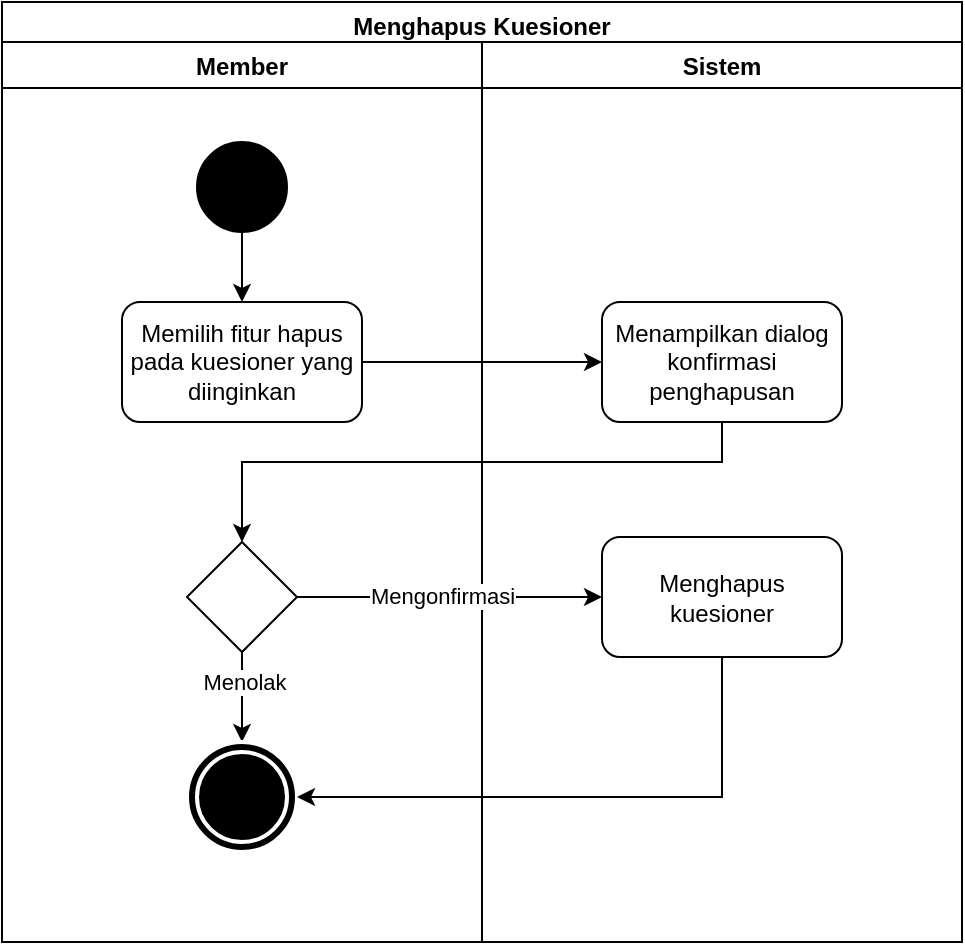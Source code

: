 <mxfile version="20.0.0" type="device"><diagram id="prtHgNgQTEPvFCAcTncT" name="Page-1"><mxGraphModel dx="1038" dy="489" grid="1" gridSize="10" guides="1" tooltips="1" connect="1" arrows="1" fold="1" page="1" pageScale="1" pageWidth="827" pageHeight="1169" math="0" shadow="0"><root><mxCell id="0"/><mxCell id="1" parent="0"/><mxCell id="xOL2CaStUpzWwHvCU3t6-1" value="Menghapus Kuesioner" style="swimlane;fillColor=none;" parent="1" vertex="1"><mxGeometry x="240" y="60" width="480" height="470" as="geometry"/></mxCell><mxCell id="xOL2CaStUpzWwHvCU3t6-3" value="Member" style="swimlane;" parent="xOL2CaStUpzWwHvCU3t6-1" vertex="1"><mxGeometry y="20" width="240" height="450" as="geometry"/></mxCell><mxCell id="Zadmf4BVHNOyBk_zshRL-1" style="edgeStyle=orthogonalEdgeStyle;rounded=0;orthogonalLoop=1;jettySize=auto;html=1;" edge="1" parent="xOL2CaStUpzWwHvCU3t6-3" source="xOL2CaStUpzWwHvCU3t6-4" target="VyShVdEr0SDdoSQeUqbu-1"><mxGeometry relative="1" as="geometry"/></mxCell><mxCell id="xOL2CaStUpzWwHvCU3t6-4" value="" style="ellipse;whiteSpace=wrap;html=1;aspect=fixed;fillColor=#000000;" parent="xOL2CaStUpzWwHvCU3t6-3" vertex="1"><mxGeometry x="97.5" y="50" width="45" height="45" as="geometry"/></mxCell><mxCell id="VyShVdEr0SDdoSQeUqbu-1" value="Memilih fitur hapus pada kuesioner yang diinginkan" style="rounded=1;whiteSpace=wrap;html=1;fillColor=none;" parent="xOL2CaStUpzWwHvCU3t6-3" vertex="1"><mxGeometry x="60" y="130" width="120" height="60" as="geometry"/></mxCell><mxCell id="02isfp0B5RlINqwCGfre-3" style="edgeStyle=orthogonalEdgeStyle;rounded=0;orthogonalLoop=1;jettySize=auto;html=1;" parent="xOL2CaStUpzWwHvCU3t6-3" source="pKrQPQf0JlYPAq0Lhpfx-9" target="xOL2CaStUpzWwHvCU3t6-19" edge="1"><mxGeometry relative="1" as="geometry"/></mxCell><mxCell id="02isfp0B5RlINqwCGfre-4" value="Menolak" style="edgeLabel;html=1;align=center;verticalAlign=middle;resizable=0;points=[];" parent="02isfp0B5RlINqwCGfre-3" vertex="1" connectable="0"><mxGeometry x="-0.329" y="1" relative="1" as="geometry"><mxPoint as="offset"/></mxGeometry></mxCell><mxCell id="pKrQPQf0JlYPAq0Lhpfx-9" value="" style="rhombus;whiteSpace=wrap;html=1;fillColor=none;" parent="xOL2CaStUpzWwHvCU3t6-3" vertex="1"><mxGeometry x="92.5" y="250" width="55" height="55" as="geometry"/></mxCell><mxCell id="xOL2CaStUpzWwHvCU3t6-19" value="" style="ellipse;shape=doubleEllipse;whiteSpace=wrap;html=1;aspect=fixed;fillColor=#000000;strokeColor=#FFFFFF;strokeWidth=2;" parent="xOL2CaStUpzWwHvCU3t6-3" vertex="1"><mxGeometry x="92.5" y="350" width="55" height="55" as="geometry"/></mxCell><mxCell id="xOL2CaStUpzWwHvCU3t6-2" value="Sistem" style="swimlane;" parent="xOL2CaStUpzWwHvCU3t6-1" vertex="1"><mxGeometry x="240" y="20" width="240" height="450" as="geometry"/></mxCell><mxCell id="pKrQPQf0JlYPAq0Lhpfx-1" value="Menampilkan dialog konfirmasi penghapusan" style="rounded=1;whiteSpace=wrap;html=1;fillColor=none;" parent="xOL2CaStUpzWwHvCU3t6-2" vertex="1"><mxGeometry x="60" y="130" width="120" height="60" as="geometry"/></mxCell><mxCell id="pKrQPQf0JlYPAq0Lhpfx-8" value="Menghapus kuesioner" style="rounded=1;whiteSpace=wrap;html=1;fillColor=none;" parent="xOL2CaStUpzWwHvCU3t6-2" vertex="1"><mxGeometry x="60" y="247.5" width="120" height="60" as="geometry"/></mxCell><mxCell id="pKrQPQf0JlYPAq0Lhpfx-2" style="edgeStyle=orthogonalEdgeStyle;rounded=0;orthogonalLoop=1;jettySize=auto;html=1;" parent="xOL2CaStUpzWwHvCU3t6-1" source="VyShVdEr0SDdoSQeUqbu-1" target="pKrQPQf0JlYPAq0Lhpfx-1" edge="1"><mxGeometry relative="1" as="geometry"/></mxCell><mxCell id="pKrQPQf0JlYPAq0Lhpfx-12" style="edgeStyle=orthogonalEdgeStyle;rounded=0;orthogonalLoop=1;jettySize=auto;html=1;entryX=0;entryY=0.5;entryDx=0;entryDy=0;exitX=1;exitY=0.5;exitDx=0;exitDy=0;" parent="xOL2CaStUpzWwHvCU3t6-1" source="pKrQPQf0JlYPAq0Lhpfx-9" target="pKrQPQf0JlYPAq0Lhpfx-8" edge="1"><mxGeometry relative="1" as="geometry"><Array as="points"><mxPoint x="300" y="297"/></Array></mxGeometry></mxCell><mxCell id="pKrQPQf0JlYPAq0Lhpfx-14" value="Mengonfirmasi" style="edgeLabel;html=1;align=center;verticalAlign=middle;resizable=0;points=[];" parent="pKrQPQf0JlYPAq0Lhpfx-12" vertex="1" connectable="0"><mxGeometry x="-0.14" y="3" relative="1" as="geometry"><mxPoint x="7" y="2" as="offset"/></mxGeometry></mxCell><mxCell id="pKrQPQf0JlYPAq0Lhpfx-13" style="edgeStyle=orthogonalEdgeStyle;rounded=0;orthogonalLoop=1;jettySize=auto;html=1;entryX=1;entryY=0.5;entryDx=0;entryDy=0;" parent="xOL2CaStUpzWwHvCU3t6-1" source="pKrQPQf0JlYPAq0Lhpfx-8" target="xOL2CaStUpzWwHvCU3t6-19" edge="1"><mxGeometry relative="1" as="geometry"><Array as="points"><mxPoint x="360" y="398"/></Array></mxGeometry></mxCell><mxCell id="02isfp0B5RlINqwCGfre-5" style="edgeStyle=orthogonalEdgeStyle;rounded=0;orthogonalLoop=1;jettySize=auto;html=1;" parent="xOL2CaStUpzWwHvCU3t6-1" source="pKrQPQf0JlYPAq0Lhpfx-1" target="pKrQPQf0JlYPAq0Lhpfx-9" edge="1"><mxGeometry relative="1" as="geometry"><Array as="points"><mxPoint x="360" y="230"/><mxPoint x="120" y="230"/></Array></mxGeometry></mxCell></root></mxGraphModel></diagram></mxfile>